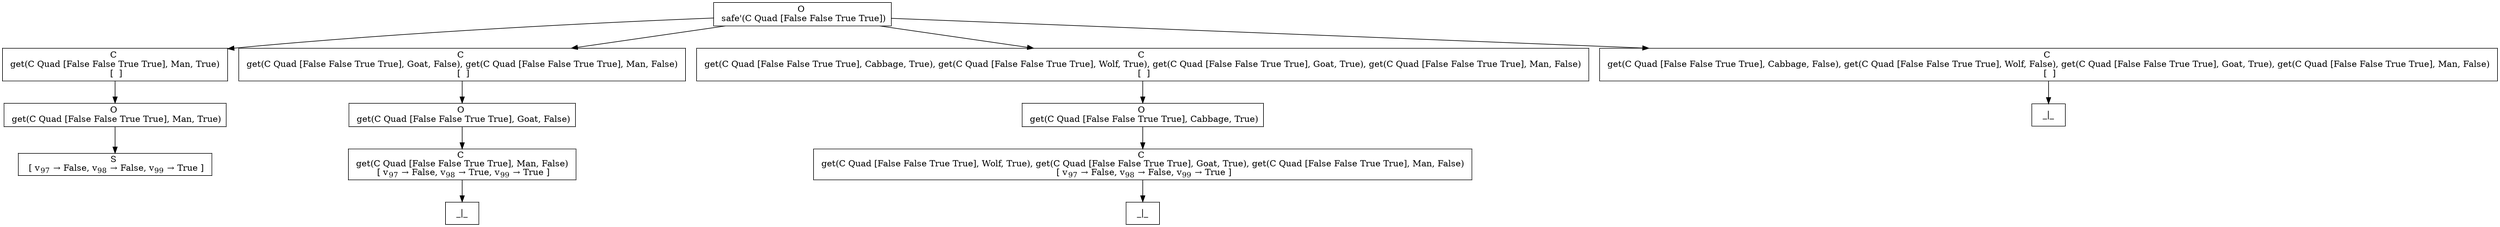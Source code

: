 digraph {
    graph [rankdir=TB
          ,bgcolor=transparent];
    node [shape=box
         ,fillcolor=white
         ,style=filled];
    0 [label=<O <BR/> safe'(C Quad [False False True True])>];
    1 [label=<C <BR/> get(C Quad [False False True True], Man, True) <BR/>  [  ] >];
    2 [label=<C <BR/> get(C Quad [False False True True], Goat, False), get(C Quad [False False True True], Man, False) <BR/>  [  ] >];
    3 [label=<C <BR/> get(C Quad [False False True True], Cabbage, True), get(C Quad [False False True True], Wolf, True), get(C Quad [False False True True], Goat, True), get(C Quad [False False True True], Man, False) <BR/>  [  ] >];
    4 [label=<C <BR/> get(C Quad [False False True True], Cabbage, False), get(C Quad [False False True True], Wolf, False), get(C Quad [False False True True], Goat, True), get(C Quad [False False True True], Man, False) <BR/>  [  ] >];
    5 [label=<O <BR/> get(C Quad [False False True True], Man, True)>];
    6 [label=<S <BR/>  [ v<SUB>97</SUB> &rarr; False, v<SUB>98</SUB> &rarr; False, v<SUB>99</SUB> &rarr; True ] >];
    7 [label=<O <BR/> get(C Quad [False False True True], Goat, False)>];
    8 [label=<C <BR/> get(C Quad [False False True True], Man, False) <BR/>  [ v<SUB>97</SUB> &rarr; False, v<SUB>98</SUB> &rarr; True, v<SUB>99</SUB> &rarr; True ] >];
    9 [label=<_|_>];
    10 [label=<O <BR/> get(C Quad [False False True True], Cabbage, True)>];
    11 [label=<C <BR/> get(C Quad [False False True True], Wolf, True), get(C Quad [False False True True], Goat, True), get(C Quad [False False True True], Man, False) <BR/>  [ v<SUB>97</SUB> &rarr; False, v<SUB>98</SUB> &rarr; False, v<SUB>99</SUB> &rarr; True ] >];
    12 [label=<_|_>];
    13 [label=<_|_>];
    0 -> 1 [label=""];
    0 -> 2 [label=""];
    0 -> 3 [label=""];
    0 -> 4 [label=""];
    1 -> 5 [label=""];
    2 -> 7 [label=""];
    3 -> 10 [label=""];
    4 -> 13 [label=""];
    5 -> 6 [label=""];
    7 -> 8 [label=""];
    8 -> 9 [label=""];
    10 -> 11 [label=""];
    11 -> 12 [label=""];
}